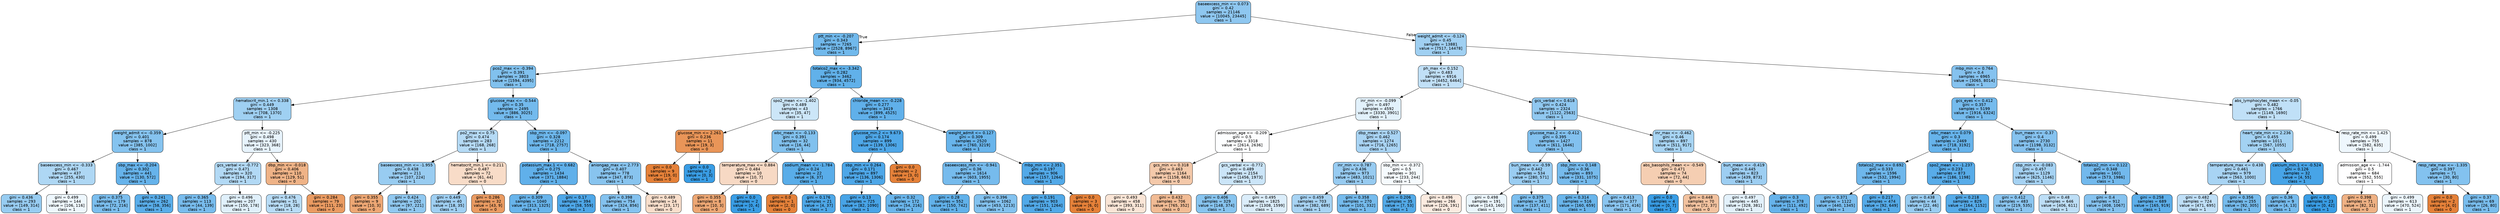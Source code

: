 digraph Tree {
node [shape=box, style="filled, rounded", color="black", fontname="helvetica"] ;
edge [fontname="helvetica"] ;
0 [label="baseexcess_min <= 0.073\ngini = 0.42\nsamples = 21146\nvalue = [10045, 23445]\nclass = 1", fillcolor="#8ec7f0"] ;
1 [label="ptt_min <= -0.207\ngini = 0.343\nsamples = 7265\nvalue = [2528, 8967]\nclass = 1", fillcolor="#71b9ec"] ;
0 -> 1 [labeldistance=2.5, labelangle=45, headlabel="True"] ;
2 [label="pco2_max <= -0.394\ngini = 0.391\nsamples = 3803\nvalue = [1594, 4395]\nclass = 1", fillcolor="#81c1ee"] ;
1 -> 2 ;
3 [label="hematocrit_min.1 <= 0.338\ngini = 0.449\nsamples = 1308\nvalue = [708, 1370]\nclass = 1", fillcolor="#9fd0f2"] ;
2 -> 3 ;
4 [label="weight_admit <= -0.359\ngini = 0.401\nsamples = 878\nvalue = [385, 1002]\nclass = 1", fillcolor="#85c3ef"] ;
3 -> 4 ;
5 [label="baseexcess_min <= -0.333\ngini = 0.467\nsamples = 437\nvalue = [255, 430]\nclass = 1", fillcolor="#aed7f4"] ;
4 -> 5 ;
6 [label="gini = 0.436\nsamples = 293\nvalue = [149, 314]\nclass = 1", fillcolor="#97ccf1"] ;
5 -> 6 ;
7 [label="gini = 0.499\nsamples = 144\nvalue = [106, 116]\nclass = 1", fillcolor="#eef7fd"] ;
5 -> 7 ;
8 [label="sbp_max <= -0.204\ngini = 0.302\nsamples = 441\nvalue = [130, 572]\nclass = 1", fillcolor="#66b3eb"] ;
4 -> 8 ;
9 [label="gini = 0.375\nsamples = 179\nvalue = [72, 216]\nclass = 1", fillcolor="#7bbeee"] ;
8 -> 9 ;
10 [label="gini = 0.241\nsamples = 262\nvalue = [58, 356]\nclass = 1", fillcolor="#59ade9"] ;
8 -> 10 ;
11 [label="ptt_min <= -0.225\ngini = 0.498\nsamples = 430\nvalue = [323, 368]\nclass = 1", fillcolor="#e7f3fc"] ;
3 -> 11 ;
12 [label="gcs_verbal <= -0.772\ngini = 0.471\nsamples = 320\nvalue = [194, 317]\nclass = 1", fillcolor="#b2d9f5"] ;
11 -> 12 ;
13 [label="gini = 0.365\nsamples = 113\nvalue = [44, 139]\nclass = 1", fillcolor="#78bced"] ;
12 -> 13 ;
14 [label="gini = 0.496\nsamples = 207\nvalue = [150, 178]\nclass = 1", fillcolor="#e0f0fb"] ;
12 -> 14 ;
15 [label="dbp_min <= -0.018\ngini = 0.406\nsamples = 110\nvalue = [129, 51]\nclass = 0", fillcolor="#efb387"] ;
11 -> 15 ;
16 [label="gini = 0.476\nsamples = 31\nvalue = [18, 28]\nclass = 1", fillcolor="#b8dcf6"] ;
15 -> 16 ;
17 [label="gini = 0.284\nsamples = 79\nvalue = [111, 23]\nclass = 0", fillcolor="#ea9b62"] ;
15 -> 17 ;
18 [label="glucose_max <= -0.544\ngini = 0.35\nsamples = 2495\nvalue = [886, 3025]\nclass = 1", fillcolor="#73baed"] ;
2 -> 18 ;
19 [label="po2_max <= 0.75\ngini = 0.474\nsamples = 283\nvalue = [168, 268]\nclass = 1", fillcolor="#b5daf5"] ;
18 -> 19 ;
20 [label="baseexcess_min <= -1.955\ngini = 0.438\nsamples = 211\nvalue = [107, 224]\nclass = 1", fillcolor="#98ccf1"] ;
19 -> 20 ;
21 [label="gini = 0.355\nsamples = 9\nvalue = [10, 3]\nclass = 0", fillcolor="#eda774"] ;
20 -> 21 ;
22 [label="gini = 0.424\nsamples = 202\nvalue = [97, 221]\nclass = 1", fillcolor="#90c8f0"] ;
20 -> 22 ;
23 [label="hematocrit_min.1 <= 0.211\ngini = 0.487\nsamples = 72\nvalue = [61, 44]\nclass = 0", fillcolor="#f8dcc8"] ;
19 -> 23 ;
24 [label="gini = 0.449\nsamples = 40\nvalue = [18, 35]\nclass = 1", fillcolor="#9fcff2"] ;
23 -> 24 ;
25 [label="gini = 0.286\nsamples = 32\nvalue = [43, 9]\nclass = 0", fillcolor="#ea9b62"] ;
23 -> 25 ;
26 [label="sbp_min <= -0.097\ngini = 0.328\nsamples = 2212\nvalue = [718, 2757]\nclass = 1", fillcolor="#6db7ec"] ;
18 -> 26 ;
27 [label="potassium_max.1 <= 0.682\ngini = 0.275\nsamples = 1434\nvalue = [371, 1884]\nclass = 1", fillcolor="#60b0ea"] ;
26 -> 27 ;
28 [label="gini = 0.309\nsamples = 1040\nvalue = [313, 1325]\nclass = 1", fillcolor="#68b4eb"] ;
27 -> 28 ;
29 [label="gini = 0.17\nsamples = 394\nvalue = [58, 559]\nclass = 1", fillcolor="#4ea7e8"] ;
27 -> 29 ;
30 [label="aniongap_max <= 2.773\ngini = 0.407\nsamples = 778\nvalue = [347, 873]\nclass = 1", fillcolor="#88c4ef"] ;
26 -> 30 ;
31 [label="gini = 0.398\nsamples = 754\nvalue = [324, 856]\nclass = 1", fillcolor="#84c2ef"] ;
30 -> 31 ;
32 [label="gini = 0.489\nsamples = 24\nvalue = [23, 17]\nclass = 0", fillcolor="#f8decb"] ;
30 -> 32 ;
33 [label="totalco2_max <= -3.342\ngini = 0.282\nsamples = 3462\nvalue = [934, 4572]\nclass = 1", fillcolor="#61b1ea"] ;
1 -> 33 ;
34 [label="spo2_mean <= -1.402\ngini = 0.489\nsamples = 43\nvalue = [35, 47]\nclass = 1", fillcolor="#cce6f8"] ;
33 -> 34 ;
35 [label="glucose_min <= 2.261\ngini = 0.236\nsamples = 11\nvalue = [19, 3]\nclass = 0", fillcolor="#e99558"] ;
34 -> 35 ;
36 [label="gini = 0.0\nsamples = 9\nvalue = [19, 0]\nclass = 0", fillcolor="#e58139"] ;
35 -> 36 ;
37 [label="gini = 0.0\nsamples = 2\nvalue = [0, 3]\nclass = 1", fillcolor="#399de5"] ;
35 -> 37 ;
38 [label="wbc_mean <= -0.133\ngini = 0.391\nsamples = 32\nvalue = [16, 44]\nclass = 1", fillcolor="#81c1ee"] ;
34 -> 38 ;
39 [label="temperature_max <= 0.884\ngini = 0.484\nsamples = 10\nvalue = [10, 7]\nclass = 0", fillcolor="#f7d9c4"] ;
38 -> 39 ;
40 [label="gini = 0.355\nsamples = 8\nvalue = [10, 3]\nclass = 0", fillcolor="#eda774"] ;
39 -> 40 ;
41 [label="gini = 0.0\nsamples = 2\nvalue = [0, 4]\nclass = 1", fillcolor="#399de5"] ;
39 -> 41 ;
42 [label="sodium_mean <= -1.784\ngini = 0.24\nsamples = 22\nvalue = [6, 37]\nclass = 1", fillcolor="#59ade9"] ;
38 -> 42 ;
43 [label="gini = 0.0\nsamples = 1\nvalue = [2, 0]\nclass = 0", fillcolor="#e58139"] ;
42 -> 43 ;
44 [label="gini = 0.176\nsamples = 21\nvalue = [4, 37]\nclass = 1", fillcolor="#4ea8e8"] ;
42 -> 44 ;
45 [label="chloride_mean <= -0.228\ngini = 0.277\nsamples = 3419\nvalue = [899, 4525]\nclass = 1", fillcolor="#60b0ea"] ;
33 -> 45 ;
46 [label="glucose_min.2 <= 9.673\ngini = 0.174\nsamples = 899\nvalue = [139, 1306]\nclass = 1", fillcolor="#4ea7e8"] ;
45 -> 46 ;
47 [label="sbp_min <= 0.264\ngini = 0.171\nsamples = 897\nvalue = [136, 1306]\nclass = 1", fillcolor="#4ea7e8"] ;
46 -> 47 ;
48 [label="gini = 0.13\nsamples = 725\nvalue = [82, 1090]\nclass = 1", fillcolor="#48a4e7"] ;
47 -> 48 ;
49 [label="gini = 0.32\nsamples = 172\nvalue = [54, 216]\nclass = 1", fillcolor="#6ab6ec"] ;
47 -> 49 ;
50 [label="gini = 0.0\nsamples = 2\nvalue = [3, 0]\nclass = 0", fillcolor="#e58139"] ;
46 -> 50 ;
51 [label="weight_admit <= 0.127\ngini = 0.309\nsamples = 2520\nvalue = [760, 3219]\nclass = 1", fillcolor="#68b4eb"] ;
45 -> 51 ;
52 [label="baseexcess_min <= -0.941\ngini = 0.36\nsamples = 1614\nvalue = [603, 1955]\nclass = 1", fillcolor="#76bbed"] ;
51 -> 52 ;
53 [label="gini = 0.28\nsamples = 552\nvalue = [150, 742]\nclass = 1", fillcolor="#61b1ea"] ;
52 -> 53 ;
54 [label="gini = 0.396\nsamples = 1062\nvalue = [453, 1213]\nclass = 1", fillcolor="#83c2ef"] ;
52 -> 54 ;
55 [label="mbp_min <= 2.351\ngini = 0.197\nsamples = 906\nvalue = [157, 1264]\nclass = 1", fillcolor="#52a9e8"] ;
51 -> 55 ;
56 [label="gini = 0.191\nsamples = 903\nvalue = [151, 1264]\nclass = 1", fillcolor="#51a9e8"] ;
55 -> 56 ;
57 [label="gini = 0.0\nsamples = 3\nvalue = [6, 0]\nclass = 0", fillcolor="#e58139"] ;
55 -> 57 ;
58 [label="weight_admit <= -0.124\ngini = 0.45\nsamples = 13881\nvalue = [7517, 14478]\nclass = 1", fillcolor="#a0d0f2"] ;
0 -> 58 [labeldistance=2.5, labelangle=-45, headlabel="False"] ;
59 [label="ph_max <= 0.152\ngini = 0.483\nsamples = 6916\nvalue = [4452, 6464]\nclass = 1", fillcolor="#c1e0f7"] ;
58 -> 59 ;
60 [label="inr_min <= -0.099\ngini = 0.497\nsamples = 4592\nvalue = [3330, 3901]\nclass = 1", fillcolor="#e2f1fb"] ;
59 -> 60 ;
61 [label="admission_age <= -0.209\ngini = 0.5\nsamples = 3318\nvalue = [2614, 2636]\nclass = 1", fillcolor="#fdfeff"] ;
60 -> 61 ;
62 [label="gcs_min <= 0.318\ngini = 0.463\nsamples = 1164\nvalue = [1158, 663]\nclass = 0", fillcolor="#f4c9aa"] ;
61 -> 62 ;
63 [label="gini = 0.493\nsamples = 458\nvalue = [393, 311]\nclass = 0", fillcolor="#fae5d6"] ;
62 -> 63 ;
64 [label="gini = 0.432\nsamples = 706\nvalue = [765, 352]\nclass = 0", fillcolor="#f1bb94"] ;
62 -> 64 ;
65 [label="gcs_verbal <= -0.772\ngini = 0.489\nsamples = 2154\nvalue = [1456, 1973]\nclass = 1", fillcolor="#cbe5f8"] ;
61 -> 65 ;
66 [label="gini = 0.406\nsamples = 329\nvalue = [148, 374]\nclass = 1", fillcolor="#87c4ef"] ;
65 -> 66 ;
67 [label="gini = 0.495\nsamples = 1825\nvalue = [1308, 1599]\nclass = 1", fillcolor="#dbedfa"] ;
65 -> 67 ;
68 [label="dbp_mean <= 0.527\ngini = 0.462\nsamples = 1274\nvalue = [716, 1265]\nclass = 1", fillcolor="#a9d4f4"] ;
60 -> 68 ;
69 [label="inr_min <= 0.787\ngini = 0.436\nsamples = 973\nvalue = [483, 1021]\nclass = 1", fillcolor="#97cbf1"] ;
68 -> 69 ;
70 [label="gini = 0.459\nsamples = 703\nvalue = [382, 689]\nclass = 1", fillcolor="#a7d3f3"] ;
69 -> 70 ;
71 [label="gini = 0.358\nsamples = 270\nvalue = [101, 332]\nclass = 1", fillcolor="#75bbed"] ;
69 -> 71 ;
72 [label="sbp_min <= -0.372\ngini = 0.5\nsamples = 301\nvalue = [233, 244]\nclass = 1", fillcolor="#f6fbfe"] ;
68 -> 72 ;
73 [label="gini = 0.206\nsamples = 35\nvalue = [7, 53]\nclass = 1", fillcolor="#53aae8"] ;
72 -> 73 ;
74 [label="gini = 0.496\nsamples = 266\nvalue = [226, 191]\nclass = 0", fillcolor="#fbebe0"] ;
72 -> 74 ;
75 [label="gcs_verbal <= 0.618\ngini = 0.424\nsamples = 2324\nvalue = [1122, 2563]\nclass = 1", fillcolor="#90c8f0"] ;
59 -> 75 ;
76 [label="glucose_max.2 <= -0.412\ngini = 0.395\nsamples = 1427\nvalue = [611, 1646]\nclass = 1", fillcolor="#82c1ef"] ;
75 -> 76 ;
77 [label="bun_mean <= -0.59\ngini = 0.442\nsamples = 534\nvalue = [280, 571]\nclass = 1", fillcolor="#9acdf2"] ;
76 -> 77 ;
78 [label="gini = 0.498\nsamples = 191\nvalue = [143, 160]\nclass = 1", fillcolor="#eaf5fc"] ;
77 -> 78 ;
79 [label="gini = 0.375\nsamples = 343\nvalue = [137, 411]\nclass = 1", fillcolor="#7bbeee"] ;
77 -> 79 ;
80 [label="sbp_min <= 0.148\ngini = 0.36\nsamples = 893\nvalue = [331, 1075]\nclass = 1", fillcolor="#76bbed"] ;
76 -> 80 ;
81 [label="gini = 0.314\nsamples = 516\nvalue = [160, 659]\nclass = 1", fillcolor="#69b5eb"] ;
80 -> 81 ;
82 [label="gini = 0.413\nsamples = 377\nvalue = [171, 416]\nclass = 1", fillcolor="#8ac5f0"] ;
80 -> 82 ;
83 [label="inr_max <= -0.462\ngini = 0.46\nsamples = 897\nvalue = [511, 917]\nclass = 1", fillcolor="#a7d4f3"] ;
75 -> 83 ;
84 [label="abs_basophils_mean <= -0.549\ngini = 0.471\nsamples = 74\nvalue = [72, 44]\nclass = 0", fillcolor="#f5ceb2"] ;
83 -> 84 ;
85 [label="gini = 0.0\nsamples = 4\nvalue = [0, 7]\nclass = 1", fillcolor="#399de5"] ;
84 -> 85 ;
86 [label="gini = 0.448\nsamples = 70\nvalue = [72, 37]\nclass = 0", fillcolor="#f2c29f"] ;
84 -> 86 ;
87 [label="bun_mean <= -0.419\ngini = 0.445\nsamples = 823\nvalue = [439, 873]\nclass = 1", fillcolor="#9dcef2"] ;
83 -> 87 ;
88 [label="gini = 0.497\nsamples = 445\nvalue = [328, 381]\nclass = 1", fillcolor="#e3f1fb"] ;
87 -> 88 ;
89 [label="gini = 0.3\nsamples = 378\nvalue = [111, 492]\nclass = 1", fillcolor="#66b3eb"] ;
87 -> 89 ;
90 [label="mbp_min <= 0.764\ngini = 0.4\nsamples = 6965\nvalue = [3065, 8014]\nclass = 1", fillcolor="#85c2ef"] ;
58 -> 90 ;
91 [label="gcs_eyes <= 0.412\ngini = 0.357\nsamples = 5199\nvalue = [1916, 6324]\nclass = 1", fillcolor="#75bbed"] ;
90 -> 91 ;
92 [label="wbc_mean <= 0.079\ngini = 0.3\nsamples = 2469\nvalue = [718, 3192]\nclass = 1", fillcolor="#66b3eb"] ;
91 -> 92 ;
93 [label="totalco2_max <= 0.692\ngini = 0.333\nsamples = 1596\nvalue = [532, 1994]\nclass = 1", fillcolor="#6eb7ec"] ;
92 -> 93 ;
94 [label="gini = 0.371\nsamples = 1122\nvalue = [440, 1345]\nclass = 1", fillcolor="#7abdee"] ;
93 -> 94 ;
95 [label="gini = 0.217\nsamples = 474\nvalue = [92, 649]\nclass = 1", fillcolor="#55abe9"] ;
93 -> 95 ;
96 [label="spo2_mean <= -1.237\ngini = 0.233\nsamples = 873\nvalue = [186, 1198]\nclass = 1", fillcolor="#58ace9"] ;
92 -> 96 ;
97 [label="gini = 0.438\nsamples = 44\nvalue = [22, 46]\nclass = 1", fillcolor="#98ccf1"] ;
96 -> 97 ;
98 [label="gini = 0.218\nsamples = 829\nvalue = [164, 1152]\nclass = 1", fillcolor="#55abe9"] ;
96 -> 98 ;
99 [label="bun_mean <= -0.37\ngini = 0.4\nsamples = 2730\nvalue = [1198, 3132]\nclass = 1", fillcolor="#85c2ef"] ;
91 -> 99 ;
100 [label="sbp_min <= -0.083\ngini = 0.457\nsamples = 1129\nvalue = [625, 1146]\nclass = 1", fillcolor="#a5d2f3"] ;
99 -> 100 ;
101 [label="gini = 0.412\nsamples = 483\nvalue = [219, 535]\nclass = 1", fillcolor="#8ac5f0"] ;
100 -> 101 ;
102 [label="gini = 0.48\nsamples = 646\nvalue = [406, 611]\nclass = 1", fillcolor="#bddef6"] ;
100 -> 102 ;
103 [label="totalco2_min <= 0.122\ngini = 0.348\nsamples = 1601\nvalue = [573, 1986]\nclass = 1", fillcolor="#72b9ed"] ;
99 -> 103 ;
104 [label="gini = 0.4\nsamples = 912\nvalue = [408, 1067]\nclass = 1", fillcolor="#85c2ef"] ;
103 -> 104 ;
105 [label="gini = 0.258\nsamples = 689\nvalue = [165, 919]\nclass = 1", fillcolor="#5dafea"] ;
103 -> 105 ;
106 [label="abs_lymphocytes_mean <= -0.05\ngini = 0.482\nsamples = 1766\nvalue = [1149, 1690]\nclass = 1", fillcolor="#c0e0f7"] ;
90 -> 106 ;
107 [label="heart_rate_min <= 2.236\ngini = 0.455\nsamples = 1011\nvalue = [567, 1055]\nclass = 1", fillcolor="#a3d2f3"] ;
106 -> 107 ;
108 [label="temperature_max <= 0.438\ngini = 0.461\nsamples = 979\nvalue = [563, 1000]\nclass = 1", fillcolor="#a8d4f4"] ;
107 -> 108 ;
109 [label="gini = 0.482\nsamples = 724\nvalue = [471, 695]\nclass = 1", fillcolor="#bfdff7"] ;
108 -> 109 ;
110 [label="gini = 0.356\nsamples = 255\nvalue = [92, 305]\nclass = 1", fillcolor="#75bbed"] ;
108 -> 110 ;
111 [label="calcium_min.1 <= -0.524\ngini = 0.126\nsamples = 32\nvalue = [4, 55]\nclass = 1", fillcolor="#47a4e7"] ;
107 -> 111 ;
112 [label="gini = 0.36\nsamples = 9\nvalue = [4, 13]\nclass = 1", fillcolor="#76bbed"] ;
111 -> 112 ;
113 [label="gini = 0.0\nsamples = 23\nvalue = [0, 42]\nclass = 1", fillcolor="#399de5"] ;
111 -> 113 ;
114 [label="resp_rate_min <= 1.425\ngini = 0.499\nsamples = 755\nvalue = [582, 635]\nclass = 1", fillcolor="#eef7fd"] ;
106 -> 114 ;
115 [label="admission_age <= -1.744\ngini = 0.5\nsamples = 684\nvalue = [552, 555]\nclass = 1", fillcolor="#fefeff"] ;
114 -> 115 ;
116 [label="gini = 0.398\nsamples = 71\nvalue = [82, 31]\nclass = 0", fillcolor="#efb184"] ;
115 -> 116 ;
117 [label="gini = 0.499\nsamples = 613\nvalue = [470, 524]\nclass = 1", fillcolor="#ebf5fc"] ;
115 -> 117 ;
118 [label="resp_rate_max <= -1.335\ngini = 0.397\nsamples = 71\nvalue = [30, 80]\nclass = 1", fillcolor="#83c2ef"] ;
114 -> 118 ;
119 [label="gini = 0.0\nsamples = 2\nvalue = [4, 0]\nclass = 0", fillcolor="#e58139"] ;
118 -> 119 ;
120 [label="gini = 0.37\nsamples = 69\nvalue = [26, 80]\nclass = 1", fillcolor="#79bded"] ;
118 -> 120 ;
}